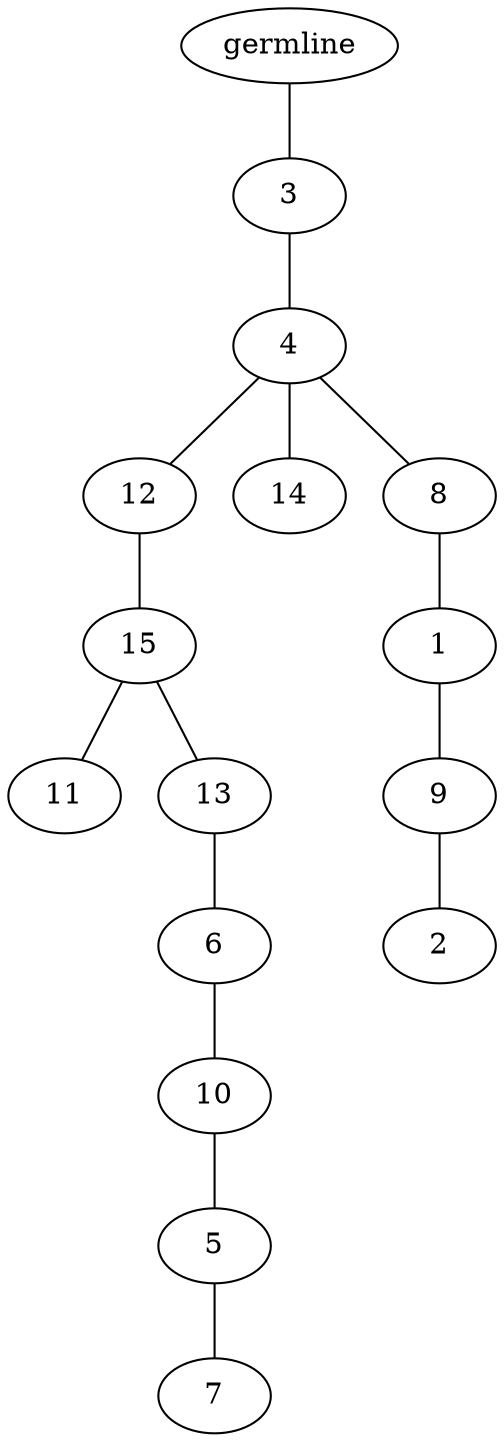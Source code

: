 graph tree {
    "140698603648336" [label="germline"];
    "140698603715408" [label="3"];
    "140698603675904" [label="4"];
    "140698603676480" [label="12"];
    "140698603676960" [label="15"];
    "140698603677104" [label="11"];
    "140698603677008" [label="13"];
    "140698603677296" [label="6"];
    "140698603677872" [label="10"];
    "140698603678208" [label="5"];
    "140698603678496" [label="7"];
    "140698603677440" [label="14"];
    "140698603676144" [label="8"];
    "140698603678880" [label="1"];
    "140698603679360" [label="9"];
    "140698603679504" [label="2"];
    "140698603648336" -- "140698603715408";
    "140698603715408" -- "140698603675904";
    "140698603675904" -- "140698603676480";
    "140698603675904" -- "140698603677440";
    "140698603675904" -- "140698603676144";
    "140698603676480" -- "140698603676960";
    "140698603676960" -- "140698603677104";
    "140698603676960" -- "140698603677008";
    "140698603677008" -- "140698603677296";
    "140698603677296" -- "140698603677872";
    "140698603677872" -- "140698603678208";
    "140698603678208" -- "140698603678496";
    "140698603676144" -- "140698603678880";
    "140698603678880" -- "140698603679360";
    "140698603679360" -- "140698603679504";
}
